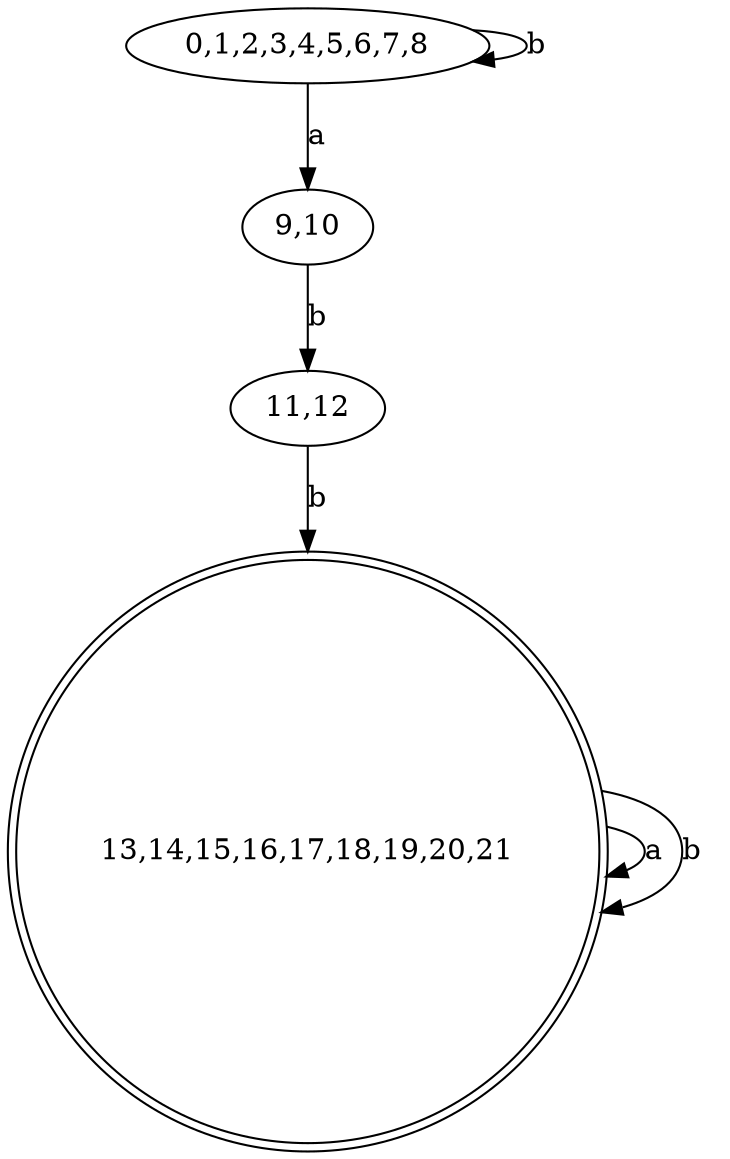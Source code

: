 // Minimized_AFD
digraph {
	"0,1,2,3,4,5,6,7,8" -> "9,10" [label=a]
	"0,1,2,3,4,5,6,7,8" -> "0,1,2,3,4,5,6,7,8" [label=b]
	"9,10" -> "11,12" [label=b]
	"11,12" -> "13,14,15,16,17,18,19,20,21" [label=b]
	"13,14,15,16,17,18,19,20,21" -> "13,14,15,16,17,18,19,20,21" [label=a]
	"13,14,15,16,17,18,19,20,21" -> "13,14,15,16,17,18,19,20,21" [label=b]
	"13,14,15,16,17,18,19,20,21" [shape=doublecircle]
}
